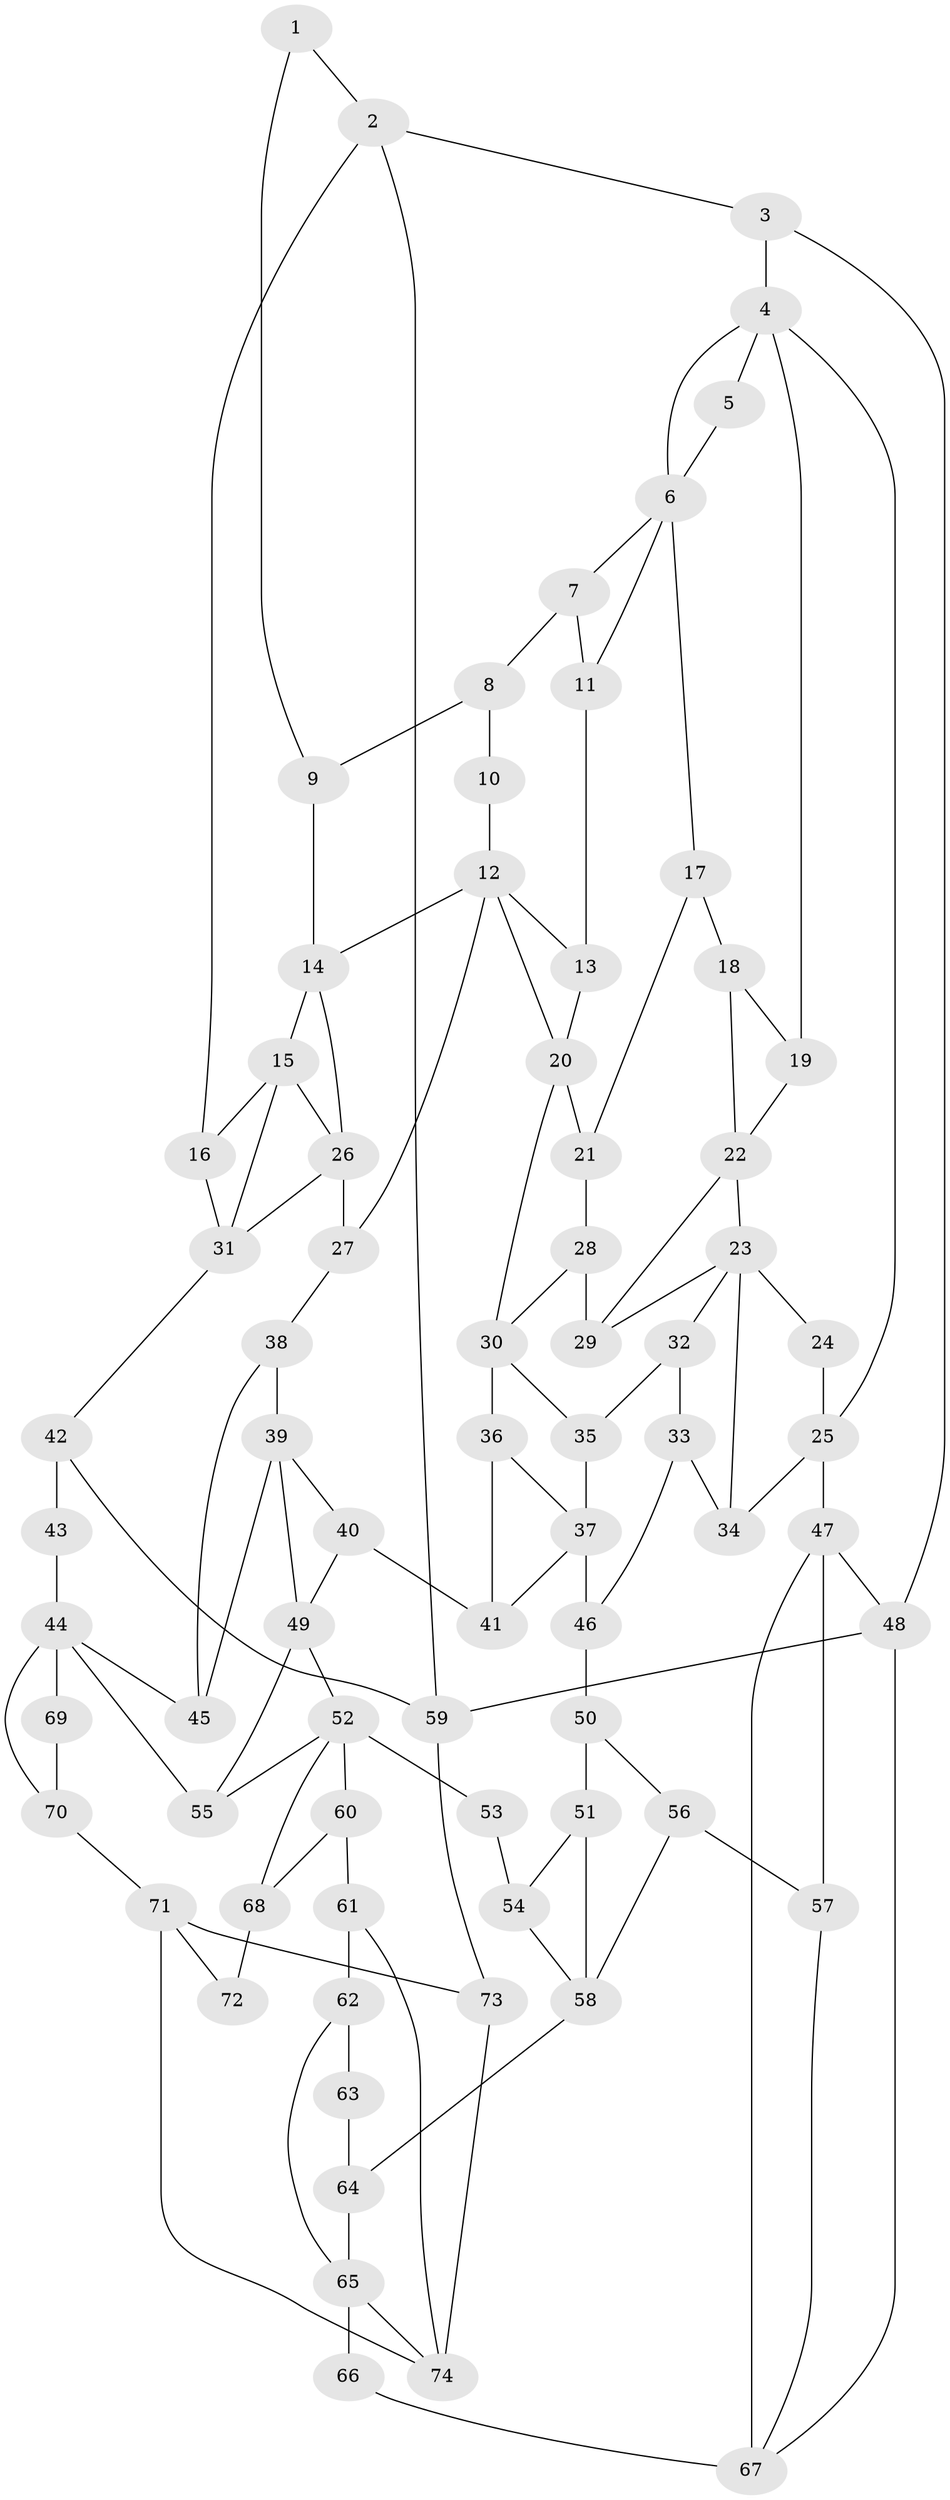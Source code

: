 // original degree distribution, {3: 0.013513513513513514, 6: 0.22972972972972974, 4: 0.24324324324324326, 5: 0.5135135135135135}
// Generated by graph-tools (version 1.1) at 2025/38/03/09/25 02:38:22]
// undirected, 74 vertices, 122 edges
graph export_dot {
graph [start="1"]
  node [color=gray90,style=filled];
  1;
  2;
  3;
  4;
  5;
  6;
  7;
  8;
  9;
  10;
  11;
  12;
  13;
  14;
  15;
  16;
  17;
  18;
  19;
  20;
  21;
  22;
  23;
  24;
  25;
  26;
  27;
  28;
  29;
  30;
  31;
  32;
  33;
  34;
  35;
  36;
  37;
  38;
  39;
  40;
  41;
  42;
  43;
  44;
  45;
  46;
  47;
  48;
  49;
  50;
  51;
  52;
  53;
  54;
  55;
  56;
  57;
  58;
  59;
  60;
  61;
  62;
  63;
  64;
  65;
  66;
  67;
  68;
  69;
  70;
  71;
  72;
  73;
  74;
  1 -- 2 [weight=1.0];
  1 -- 9 [weight=1.0];
  2 -- 3 [weight=1.0];
  2 -- 16 [weight=1.0];
  2 -- 59 [weight=1.0];
  3 -- 4 [weight=2.0];
  3 -- 48 [weight=1.0];
  4 -- 5 [weight=1.0];
  4 -- 6 [weight=1.0];
  4 -- 19 [weight=1.0];
  4 -- 25 [weight=1.0];
  5 -- 6 [weight=2.0];
  6 -- 7 [weight=1.0];
  6 -- 11 [weight=1.0];
  6 -- 17 [weight=1.0];
  7 -- 8 [weight=1.0];
  7 -- 11 [weight=1.0];
  8 -- 9 [weight=1.0];
  8 -- 10 [weight=2.0];
  9 -- 14 [weight=1.0];
  10 -- 12 [weight=2.0];
  11 -- 13 [weight=1.0];
  12 -- 13 [weight=1.0];
  12 -- 14 [weight=1.0];
  12 -- 20 [weight=1.0];
  12 -- 27 [weight=1.0];
  13 -- 20 [weight=1.0];
  14 -- 15 [weight=2.0];
  14 -- 26 [weight=1.0];
  15 -- 16 [weight=1.0];
  15 -- 26 [weight=1.0];
  15 -- 31 [weight=2.0];
  16 -- 31 [weight=1.0];
  17 -- 18 [weight=1.0];
  17 -- 21 [weight=1.0];
  18 -- 19 [weight=1.0];
  18 -- 22 [weight=1.0];
  19 -- 22 [weight=1.0];
  20 -- 21 [weight=2.0];
  20 -- 30 [weight=2.0];
  21 -- 28 [weight=1.0];
  22 -- 23 [weight=1.0];
  22 -- 29 [weight=1.0];
  23 -- 24 [weight=2.0];
  23 -- 29 [weight=1.0];
  23 -- 32 [weight=1.0];
  23 -- 34 [weight=1.0];
  24 -- 25 [weight=1.0];
  25 -- 34 [weight=1.0];
  25 -- 47 [weight=2.0];
  26 -- 27 [weight=1.0];
  26 -- 31 [weight=1.0];
  27 -- 38 [weight=1.0];
  28 -- 29 [weight=1.0];
  28 -- 30 [weight=1.0];
  30 -- 35 [weight=1.0];
  30 -- 36 [weight=1.0];
  31 -- 42 [weight=2.0];
  32 -- 33 [weight=1.0];
  32 -- 35 [weight=1.0];
  33 -- 34 [weight=1.0];
  33 -- 46 [weight=1.0];
  35 -- 37 [weight=2.0];
  36 -- 37 [weight=1.0];
  36 -- 41 [weight=1.0];
  37 -- 41 [weight=1.0];
  37 -- 46 [weight=2.0];
  38 -- 39 [weight=1.0];
  38 -- 45 [weight=1.0];
  39 -- 40 [weight=1.0];
  39 -- 45 [weight=1.0];
  39 -- 49 [weight=3.0];
  40 -- 41 [weight=1.0];
  40 -- 49 [weight=1.0];
  42 -- 43 [weight=2.0];
  42 -- 59 [weight=1.0];
  43 -- 44 [weight=2.0];
  44 -- 45 [weight=1.0];
  44 -- 55 [weight=1.0];
  44 -- 69 [weight=1.0];
  44 -- 70 [weight=1.0];
  46 -- 50 [weight=2.0];
  47 -- 48 [weight=1.0];
  47 -- 57 [weight=1.0];
  47 -- 67 [weight=2.0];
  48 -- 59 [weight=1.0];
  48 -- 67 [weight=1.0];
  49 -- 52 [weight=1.0];
  49 -- 55 [weight=1.0];
  50 -- 51 [weight=3.0];
  50 -- 56 [weight=1.0];
  51 -- 54 [weight=1.0];
  51 -- 58 [weight=2.0];
  52 -- 53 [weight=2.0];
  52 -- 55 [weight=1.0];
  52 -- 60 [weight=1.0];
  52 -- 68 [weight=1.0];
  53 -- 54 [weight=1.0];
  54 -- 58 [weight=1.0];
  56 -- 57 [weight=1.0];
  56 -- 58 [weight=1.0];
  57 -- 67 [weight=1.0];
  58 -- 64 [weight=2.0];
  59 -- 73 [weight=1.0];
  60 -- 61 [weight=1.0];
  60 -- 68 [weight=1.0];
  61 -- 62 [weight=1.0];
  61 -- 74 [weight=1.0];
  62 -- 63 [weight=1.0];
  62 -- 65 [weight=1.0];
  63 -- 64 [weight=2.0];
  64 -- 65 [weight=1.0];
  65 -- 66 [weight=2.0];
  65 -- 74 [weight=2.0];
  66 -- 67 [weight=2.0];
  68 -- 72 [weight=1.0];
  69 -- 70 [weight=2.0];
  70 -- 71 [weight=2.0];
  71 -- 72 [weight=2.0];
  71 -- 73 [weight=1.0];
  71 -- 74 [weight=1.0];
  73 -- 74 [weight=1.0];
}
